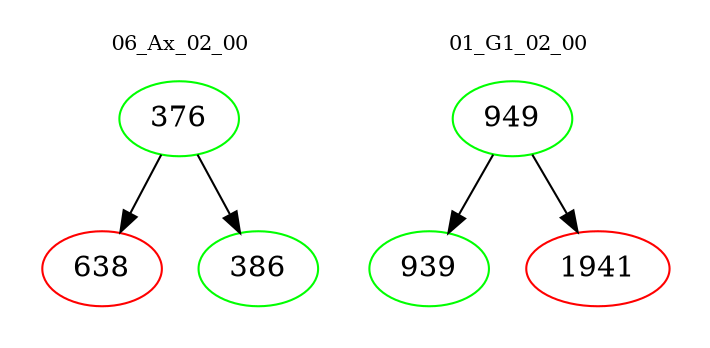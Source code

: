 digraph{
subgraph cluster_0 {
color = white
label = "06_Ax_02_00";
fontsize=10;
T0_376 [label="376", color="green"]
T0_376 -> T0_638 [color="black"]
T0_638 [label="638", color="red"]
T0_376 -> T0_386 [color="black"]
T0_386 [label="386", color="green"]
}
subgraph cluster_1 {
color = white
label = "01_G1_02_00";
fontsize=10;
T1_949 [label="949", color="green"]
T1_949 -> T1_939 [color="black"]
T1_939 [label="939", color="green"]
T1_949 -> T1_1941 [color="black"]
T1_1941 [label="1941", color="red"]
}
}
